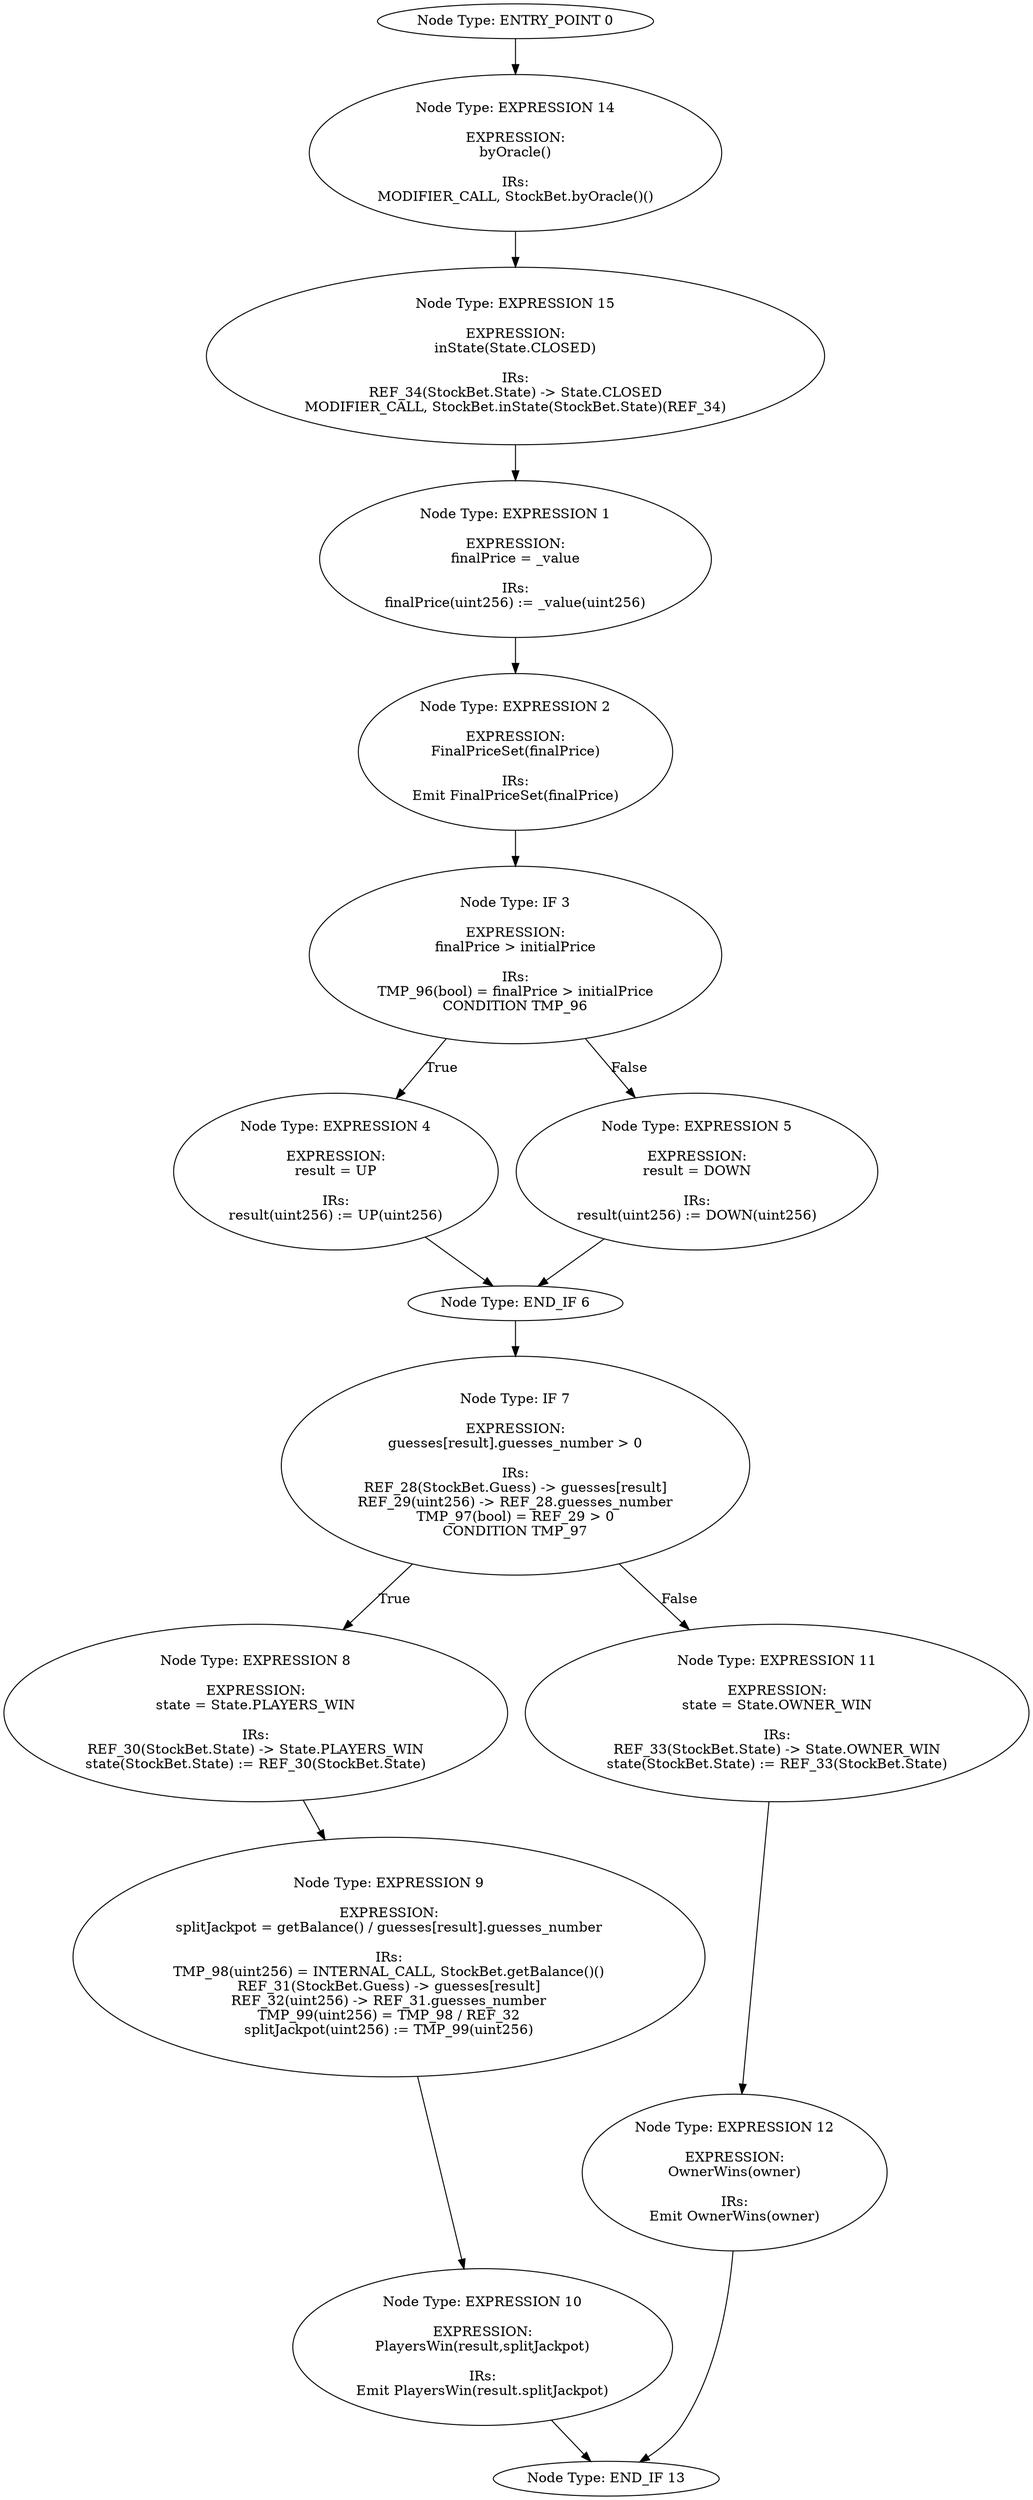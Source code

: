 digraph{
0[label="Node Type: ENTRY_POINT 0
"];
0->14;
1[label="Node Type: EXPRESSION 1

EXPRESSION:
finalPrice = _value

IRs:
finalPrice(uint256) := _value(uint256)"];
1->2;
2[label="Node Type: EXPRESSION 2

EXPRESSION:
FinalPriceSet(finalPrice)

IRs:
Emit FinalPriceSet(finalPrice)"];
2->3;
3[label="Node Type: IF 3

EXPRESSION:
finalPrice > initialPrice

IRs:
TMP_96(bool) = finalPrice > initialPrice
CONDITION TMP_96"];
3->4[label="True"];
3->5[label="False"];
4[label="Node Type: EXPRESSION 4

EXPRESSION:
result = UP

IRs:
result(uint256) := UP(uint256)"];
4->6;
5[label="Node Type: EXPRESSION 5

EXPRESSION:
result = DOWN

IRs:
result(uint256) := DOWN(uint256)"];
5->6;
6[label="Node Type: END_IF 6
"];
6->7;
7[label="Node Type: IF 7

EXPRESSION:
guesses[result].guesses_number > 0

IRs:
REF_28(StockBet.Guess) -> guesses[result]
REF_29(uint256) -> REF_28.guesses_number
TMP_97(bool) = REF_29 > 0
CONDITION TMP_97"];
7->8[label="True"];
7->11[label="False"];
8[label="Node Type: EXPRESSION 8

EXPRESSION:
state = State.PLAYERS_WIN

IRs:
REF_30(StockBet.State) -> State.PLAYERS_WIN
state(StockBet.State) := REF_30(StockBet.State)"];
8->9;
9[label="Node Type: EXPRESSION 9

EXPRESSION:
splitJackpot = getBalance() / guesses[result].guesses_number

IRs:
TMP_98(uint256) = INTERNAL_CALL, StockBet.getBalance()()
REF_31(StockBet.Guess) -> guesses[result]
REF_32(uint256) -> REF_31.guesses_number
TMP_99(uint256) = TMP_98 / REF_32
splitJackpot(uint256) := TMP_99(uint256)"];
9->10;
10[label="Node Type: EXPRESSION 10

EXPRESSION:
PlayersWin(result,splitJackpot)

IRs:
Emit PlayersWin(result.splitJackpot)"];
10->13;
11[label="Node Type: EXPRESSION 11

EXPRESSION:
state = State.OWNER_WIN

IRs:
REF_33(StockBet.State) -> State.OWNER_WIN
state(StockBet.State) := REF_33(StockBet.State)"];
11->12;
12[label="Node Type: EXPRESSION 12

EXPRESSION:
OwnerWins(owner)

IRs:
Emit OwnerWins(owner)"];
12->13;
13[label="Node Type: END_IF 13
"];
14[label="Node Type: EXPRESSION 14

EXPRESSION:
byOracle()

IRs:
MODIFIER_CALL, StockBet.byOracle()()"];
14->15;
15[label="Node Type: EXPRESSION 15

EXPRESSION:
inState(State.CLOSED)

IRs:
REF_34(StockBet.State) -> State.CLOSED
MODIFIER_CALL, StockBet.inState(StockBet.State)(REF_34)"];
15->1;
}
